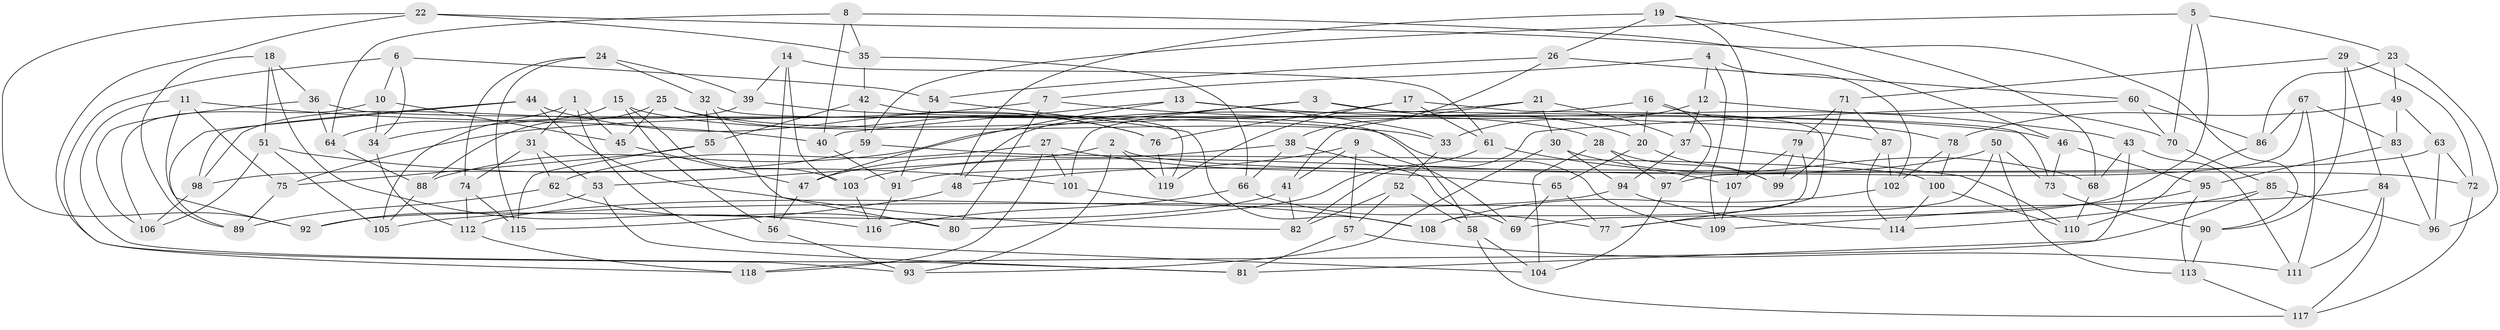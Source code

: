 // coarse degree distribution, {6: 0.5277777777777778, 4: 0.3611111111111111, 5: 0.1111111111111111}
// Generated by graph-tools (version 1.1) at 2025/52/02/27/25 19:52:32]
// undirected, 119 vertices, 238 edges
graph export_dot {
graph [start="1"]
  node [color=gray90,style=filled];
  1;
  2;
  3;
  4;
  5;
  6;
  7;
  8;
  9;
  10;
  11;
  12;
  13;
  14;
  15;
  16;
  17;
  18;
  19;
  20;
  21;
  22;
  23;
  24;
  25;
  26;
  27;
  28;
  29;
  30;
  31;
  32;
  33;
  34;
  35;
  36;
  37;
  38;
  39;
  40;
  41;
  42;
  43;
  44;
  45;
  46;
  47;
  48;
  49;
  50;
  51;
  52;
  53;
  54;
  55;
  56;
  57;
  58;
  59;
  60;
  61;
  62;
  63;
  64;
  65;
  66;
  67;
  68;
  69;
  70;
  71;
  72;
  73;
  74;
  75;
  76;
  77;
  78;
  79;
  80;
  81;
  82;
  83;
  84;
  85;
  86;
  87;
  88;
  89;
  90;
  91;
  92;
  93;
  94;
  95;
  96;
  97;
  98;
  99;
  100;
  101;
  102;
  103;
  104;
  105;
  106;
  107;
  108;
  109;
  110;
  111;
  112;
  113;
  114;
  115;
  116;
  117;
  118;
  119;
  1 -- 45;
  1 -- 31;
  1 -- 64;
  1 -- 104;
  2 -- 72;
  2 -- 93;
  2 -- 53;
  2 -- 119;
  3 -- 101;
  3 -- 20;
  3 -- 88;
  3 -- 73;
  4 -- 109;
  4 -- 12;
  4 -- 7;
  4 -- 102;
  5 -- 59;
  5 -- 70;
  5 -- 23;
  5 -- 77;
  6 -- 118;
  6 -- 54;
  6 -- 10;
  6 -- 34;
  7 -- 87;
  7 -- 34;
  7 -- 80;
  8 -- 64;
  8 -- 40;
  8 -- 35;
  8 -- 46;
  9 -- 48;
  9 -- 69;
  9 -- 41;
  9 -- 57;
  10 -- 34;
  10 -- 106;
  10 -- 45;
  11 -- 92;
  11 -- 81;
  11 -- 75;
  11 -- 40;
  12 -- 37;
  12 -- 70;
  12 -- 33;
  13 -- 43;
  13 -- 47;
  13 -- 33;
  13 -- 40;
  14 -- 61;
  14 -- 39;
  14 -- 103;
  14 -- 56;
  15 -- 56;
  15 -- 103;
  15 -- 105;
  15 -- 33;
  16 -- 75;
  16 -- 20;
  16 -- 97;
  16 -- 78;
  17 -- 76;
  17 -- 77;
  17 -- 119;
  17 -- 61;
  18 -- 36;
  18 -- 116;
  18 -- 51;
  18 -- 89;
  19 -- 26;
  19 -- 48;
  19 -- 107;
  19 -- 68;
  20 -- 65;
  20 -- 99;
  21 -- 41;
  21 -- 30;
  21 -- 48;
  21 -- 37;
  22 -- 92;
  22 -- 93;
  22 -- 35;
  22 -- 90;
  23 -- 86;
  23 -- 49;
  23 -- 96;
  24 -- 115;
  24 -- 39;
  24 -- 74;
  24 -- 32;
  25 -- 45;
  25 -- 88;
  25 -- 76;
  25 -- 28;
  26 -- 60;
  26 -- 38;
  26 -- 54;
  27 -- 118;
  27 -- 101;
  27 -- 62;
  27 -- 65;
  28 -- 99;
  28 -- 97;
  28 -- 104;
  29 -- 90;
  29 -- 71;
  29 -- 72;
  29 -- 84;
  30 -- 68;
  30 -- 94;
  30 -- 93;
  31 -- 74;
  31 -- 53;
  31 -- 62;
  32 -- 55;
  32 -- 58;
  32 -- 80;
  33 -- 52;
  34 -- 112;
  35 -- 66;
  35 -- 42;
  36 -- 106;
  36 -- 109;
  36 -- 64;
  37 -- 94;
  37 -- 110;
  38 -- 69;
  38 -- 47;
  38 -- 66;
  39 -- 46;
  39 -- 98;
  40 -- 91;
  41 -- 82;
  41 -- 92;
  42 -- 55;
  42 -- 59;
  42 -- 119;
  43 -- 111;
  43 -- 68;
  43 -- 81;
  44 -- 98;
  44 -- 89;
  44 -- 82;
  44 -- 76;
  45 -- 47;
  46 -- 73;
  46 -- 95;
  47 -- 56;
  48 -- 115;
  49 -- 78;
  49 -- 83;
  49 -- 63;
  50 -- 73;
  50 -- 113;
  50 -- 69;
  50 -- 103;
  51 -- 101;
  51 -- 105;
  51 -- 106;
  52 -- 82;
  52 -- 57;
  52 -- 58;
  53 -- 81;
  53 -- 92;
  54 -- 108;
  54 -- 91;
  55 -- 75;
  55 -- 115;
  56 -- 93;
  57 -- 81;
  57 -- 111;
  58 -- 117;
  58 -- 104;
  59 -- 100;
  59 -- 98;
  60 -- 70;
  60 -- 82;
  60 -- 86;
  61 -- 107;
  61 -- 80;
  62 -- 80;
  62 -- 89;
  63 -- 96;
  63 -- 72;
  63 -- 91;
  64 -- 88;
  65 -- 69;
  65 -- 77;
  66 -- 77;
  66 -- 116;
  67 -- 97;
  67 -- 86;
  67 -- 83;
  67 -- 111;
  68 -- 110;
  70 -- 85;
  71 -- 87;
  71 -- 99;
  71 -- 79;
  72 -- 117;
  73 -- 90;
  74 -- 112;
  74 -- 115;
  75 -- 89;
  76 -- 119;
  78 -- 100;
  78 -- 102;
  79 -- 108;
  79 -- 107;
  79 -- 99;
  83 -- 96;
  83 -- 95;
  84 -- 117;
  84 -- 111;
  84 -- 105;
  85 -- 114;
  85 -- 118;
  85 -- 96;
  86 -- 110;
  87 -- 114;
  87 -- 102;
  88 -- 105;
  90 -- 113;
  91 -- 116;
  94 -- 112;
  94 -- 114;
  95 -- 109;
  95 -- 113;
  97 -- 104;
  98 -- 106;
  100 -- 114;
  100 -- 110;
  101 -- 108;
  102 -- 108;
  103 -- 116;
  107 -- 109;
  112 -- 118;
  113 -- 117;
}

